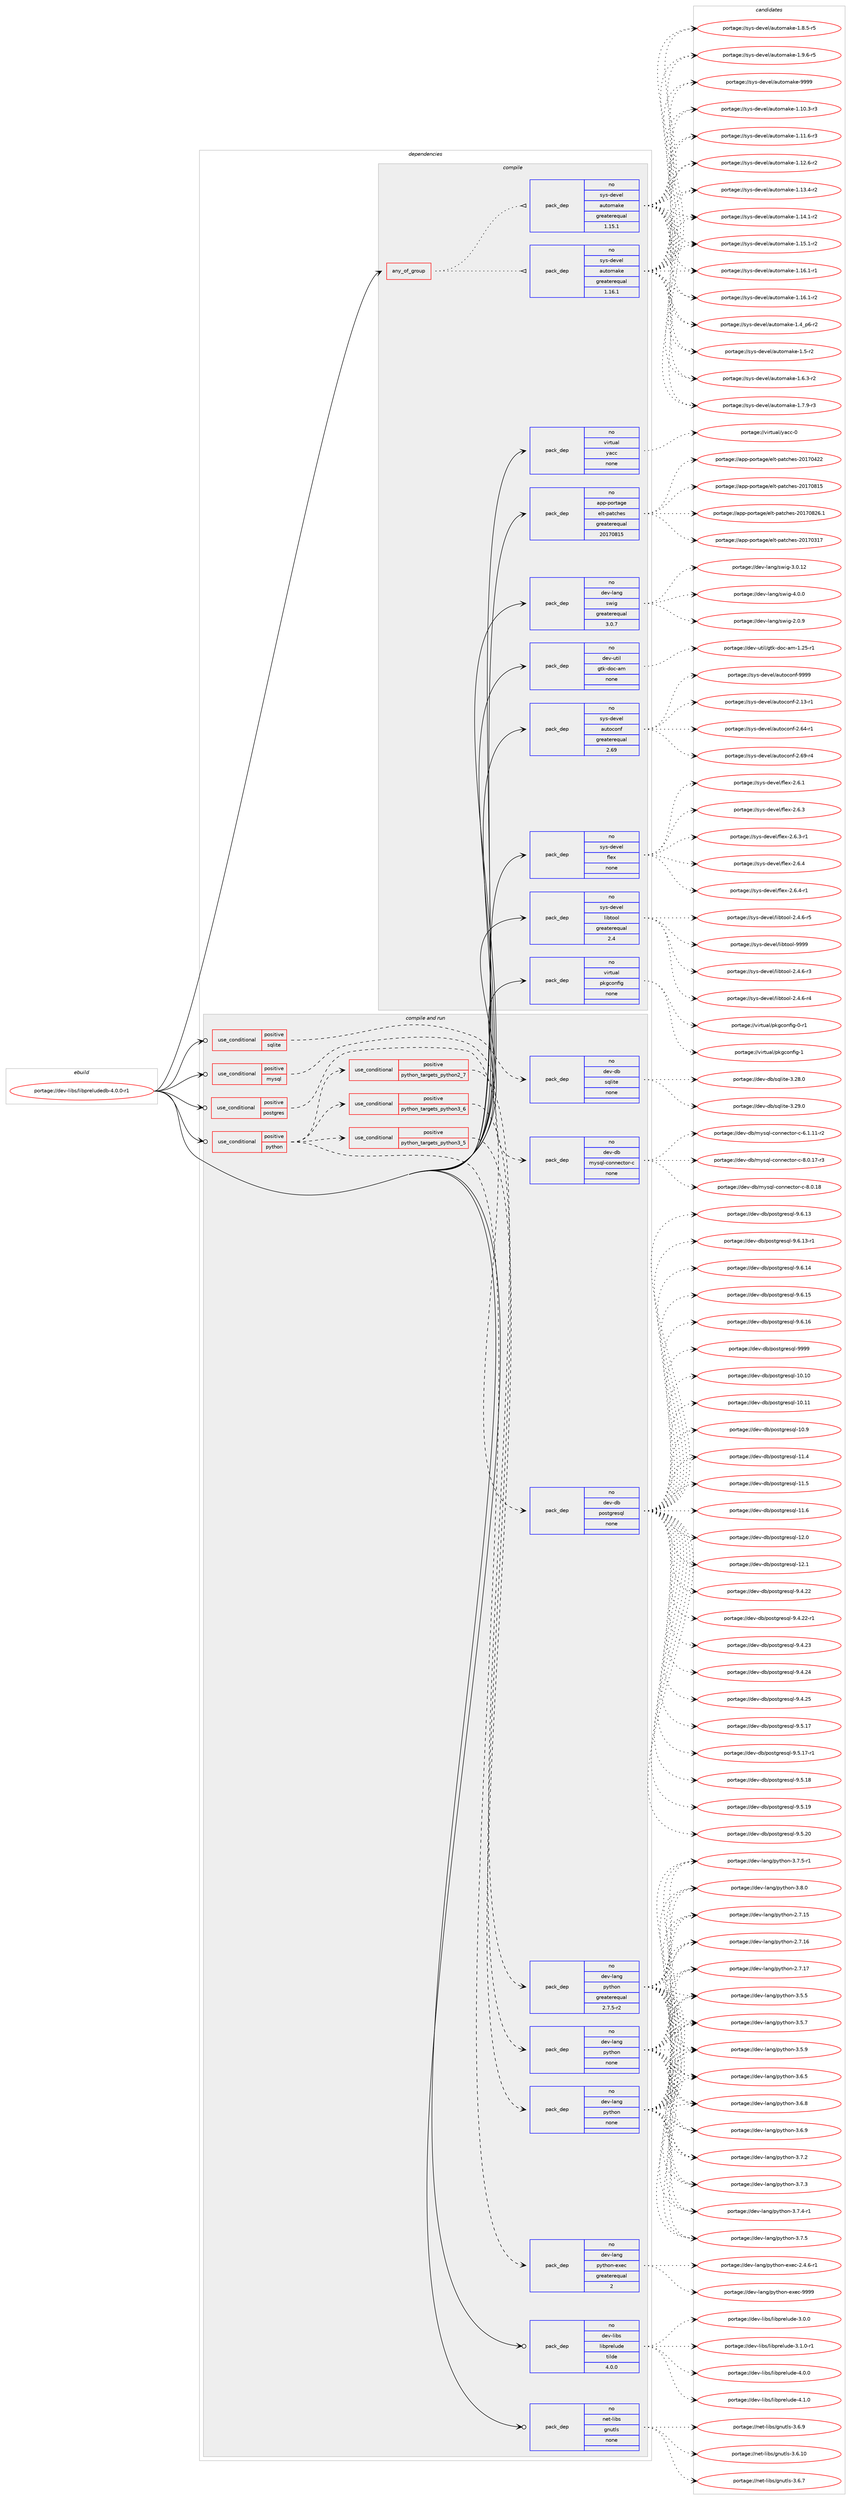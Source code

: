 digraph prolog {

# *************
# Graph options
# *************

newrank=true;
concentrate=true;
compound=true;
graph [rankdir=LR,fontname=Helvetica,fontsize=10,ranksep=1.5];#, ranksep=2.5, nodesep=0.2];
edge  [arrowhead=vee];
node  [fontname=Helvetica,fontsize=10];

# **********
# The ebuild
# **********

subgraph cluster_leftcol {
color=gray;
rank=same;
label=<<i>ebuild</i>>;
id [label="portage://dev-libs/libpreludedb-4.0.0-r1", color=red, width=4, href="../dev-libs/libpreludedb-4.0.0-r1.svg"];
}

# ****************
# The dependencies
# ****************

subgraph cluster_midcol {
color=gray;
label=<<i>dependencies</i>>;
subgraph cluster_compile {
fillcolor="#eeeeee";
style=filled;
label=<<i>compile</i>>;
subgraph any2985 {
dependency101802 [label=<<TABLE BORDER="0" CELLBORDER="1" CELLSPACING="0" CELLPADDING="4"><TR><TD CELLPADDING="10">any_of_group</TD></TR></TABLE>>, shape=none, color=red];subgraph pack77475 {
dependency101803 [label=<<TABLE BORDER="0" CELLBORDER="1" CELLSPACING="0" CELLPADDING="4" WIDTH="220"><TR><TD ROWSPAN="6" CELLPADDING="30">pack_dep</TD></TR><TR><TD WIDTH="110">no</TD></TR><TR><TD>sys-devel</TD></TR><TR><TD>automake</TD></TR><TR><TD>greaterequal</TD></TR><TR><TD>1.16.1</TD></TR></TABLE>>, shape=none, color=blue];
}
dependency101802:e -> dependency101803:w [weight=20,style="dotted",arrowhead="oinv"];
subgraph pack77476 {
dependency101804 [label=<<TABLE BORDER="0" CELLBORDER="1" CELLSPACING="0" CELLPADDING="4" WIDTH="220"><TR><TD ROWSPAN="6" CELLPADDING="30">pack_dep</TD></TR><TR><TD WIDTH="110">no</TD></TR><TR><TD>sys-devel</TD></TR><TR><TD>automake</TD></TR><TR><TD>greaterequal</TD></TR><TR><TD>1.15.1</TD></TR></TABLE>>, shape=none, color=blue];
}
dependency101802:e -> dependency101804:w [weight=20,style="dotted",arrowhead="oinv"];
}
id:e -> dependency101802:w [weight=20,style="solid",arrowhead="vee"];
subgraph pack77477 {
dependency101805 [label=<<TABLE BORDER="0" CELLBORDER="1" CELLSPACING="0" CELLPADDING="4" WIDTH="220"><TR><TD ROWSPAN="6" CELLPADDING="30">pack_dep</TD></TR><TR><TD WIDTH="110">no</TD></TR><TR><TD>app-portage</TD></TR><TR><TD>elt-patches</TD></TR><TR><TD>greaterequal</TD></TR><TR><TD>20170815</TD></TR></TABLE>>, shape=none, color=blue];
}
id:e -> dependency101805:w [weight=20,style="solid",arrowhead="vee"];
subgraph pack77478 {
dependency101806 [label=<<TABLE BORDER="0" CELLBORDER="1" CELLSPACING="0" CELLPADDING="4" WIDTH="220"><TR><TD ROWSPAN="6" CELLPADDING="30">pack_dep</TD></TR><TR><TD WIDTH="110">no</TD></TR><TR><TD>dev-lang</TD></TR><TR><TD>swig</TD></TR><TR><TD>greaterequal</TD></TR><TR><TD>3.0.7</TD></TR></TABLE>>, shape=none, color=blue];
}
id:e -> dependency101806:w [weight=20,style="solid",arrowhead="vee"];
subgraph pack77479 {
dependency101807 [label=<<TABLE BORDER="0" CELLBORDER="1" CELLSPACING="0" CELLPADDING="4" WIDTH="220"><TR><TD ROWSPAN="6" CELLPADDING="30">pack_dep</TD></TR><TR><TD WIDTH="110">no</TD></TR><TR><TD>dev-util</TD></TR><TR><TD>gtk-doc-am</TD></TR><TR><TD>none</TD></TR><TR><TD></TD></TR></TABLE>>, shape=none, color=blue];
}
id:e -> dependency101807:w [weight=20,style="solid",arrowhead="vee"];
subgraph pack77480 {
dependency101808 [label=<<TABLE BORDER="0" CELLBORDER="1" CELLSPACING="0" CELLPADDING="4" WIDTH="220"><TR><TD ROWSPAN="6" CELLPADDING="30">pack_dep</TD></TR><TR><TD WIDTH="110">no</TD></TR><TR><TD>sys-devel</TD></TR><TR><TD>autoconf</TD></TR><TR><TD>greaterequal</TD></TR><TR><TD>2.69</TD></TR></TABLE>>, shape=none, color=blue];
}
id:e -> dependency101808:w [weight=20,style="solid",arrowhead="vee"];
subgraph pack77481 {
dependency101809 [label=<<TABLE BORDER="0" CELLBORDER="1" CELLSPACING="0" CELLPADDING="4" WIDTH="220"><TR><TD ROWSPAN="6" CELLPADDING="30">pack_dep</TD></TR><TR><TD WIDTH="110">no</TD></TR><TR><TD>sys-devel</TD></TR><TR><TD>flex</TD></TR><TR><TD>none</TD></TR><TR><TD></TD></TR></TABLE>>, shape=none, color=blue];
}
id:e -> dependency101809:w [weight=20,style="solid",arrowhead="vee"];
subgraph pack77482 {
dependency101810 [label=<<TABLE BORDER="0" CELLBORDER="1" CELLSPACING="0" CELLPADDING="4" WIDTH="220"><TR><TD ROWSPAN="6" CELLPADDING="30">pack_dep</TD></TR><TR><TD WIDTH="110">no</TD></TR><TR><TD>sys-devel</TD></TR><TR><TD>libtool</TD></TR><TR><TD>greaterequal</TD></TR><TR><TD>2.4</TD></TR></TABLE>>, shape=none, color=blue];
}
id:e -> dependency101810:w [weight=20,style="solid",arrowhead="vee"];
subgraph pack77483 {
dependency101811 [label=<<TABLE BORDER="0" CELLBORDER="1" CELLSPACING="0" CELLPADDING="4" WIDTH="220"><TR><TD ROWSPAN="6" CELLPADDING="30">pack_dep</TD></TR><TR><TD WIDTH="110">no</TD></TR><TR><TD>virtual</TD></TR><TR><TD>pkgconfig</TD></TR><TR><TD>none</TD></TR><TR><TD></TD></TR></TABLE>>, shape=none, color=blue];
}
id:e -> dependency101811:w [weight=20,style="solid",arrowhead="vee"];
subgraph pack77484 {
dependency101812 [label=<<TABLE BORDER="0" CELLBORDER="1" CELLSPACING="0" CELLPADDING="4" WIDTH="220"><TR><TD ROWSPAN="6" CELLPADDING="30">pack_dep</TD></TR><TR><TD WIDTH="110">no</TD></TR><TR><TD>virtual</TD></TR><TR><TD>yacc</TD></TR><TR><TD>none</TD></TR><TR><TD></TD></TR></TABLE>>, shape=none, color=blue];
}
id:e -> dependency101812:w [weight=20,style="solid",arrowhead="vee"];
}
subgraph cluster_compileandrun {
fillcolor="#eeeeee";
style=filled;
label=<<i>compile and run</i>>;
subgraph cond21285 {
dependency101813 [label=<<TABLE BORDER="0" CELLBORDER="1" CELLSPACING="0" CELLPADDING="4"><TR><TD ROWSPAN="3" CELLPADDING="10">use_conditional</TD></TR><TR><TD>positive</TD></TR><TR><TD>mysql</TD></TR></TABLE>>, shape=none, color=red];
subgraph pack77485 {
dependency101814 [label=<<TABLE BORDER="0" CELLBORDER="1" CELLSPACING="0" CELLPADDING="4" WIDTH="220"><TR><TD ROWSPAN="6" CELLPADDING="30">pack_dep</TD></TR><TR><TD WIDTH="110">no</TD></TR><TR><TD>dev-db</TD></TR><TR><TD>mysql-connector-c</TD></TR><TR><TD>none</TD></TR><TR><TD></TD></TR></TABLE>>, shape=none, color=blue];
}
dependency101813:e -> dependency101814:w [weight=20,style="dashed",arrowhead="vee"];
}
id:e -> dependency101813:w [weight=20,style="solid",arrowhead="odotvee"];
subgraph cond21286 {
dependency101815 [label=<<TABLE BORDER="0" CELLBORDER="1" CELLSPACING="0" CELLPADDING="4"><TR><TD ROWSPAN="3" CELLPADDING="10">use_conditional</TD></TR><TR><TD>positive</TD></TR><TR><TD>postgres</TD></TR></TABLE>>, shape=none, color=red];
subgraph pack77486 {
dependency101816 [label=<<TABLE BORDER="0" CELLBORDER="1" CELLSPACING="0" CELLPADDING="4" WIDTH="220"><TR><TD ROWSPAN="6" CELLPADDING="30">pack_dep</TD></TR><TR><TD WIDTH="110">no</TD></TR><TR><TD>dev-db</TD></TR><TR><TD>postgresql</TD></TR><TR><TD>none</TD></TR><TR><TD></TD></TR></TABLE>>, shape=none, color=blue];
}
dependency101815:e -> dependency101816:w [weight=20,style="dashed",arrowhead="vee"];
}
id:e -> dependency101815:w [weight=20,style="solid",arrowhead="odotvee"];
subgraph cond21287 {
dependency101817 [label=<<TABLE BORDER="0" CELLBORDER="1" CELLSPACING="0" CELLPADDING="4"><TR><TD ROWSPAN="3" CELLPADDING="10">use_conditional</TD></TR><TR><TD>positive</TD></TR><TR><TD>python</TD></TR></TABLE>>, shape=none, color=red];
subgraph cond21288 {
dependency101818 [label=<<TABLE BORDER="0" CELLBORDER="1" CELLSPACING="0" CELLPADDING="4"><TR><TD ROWSPAN="3" CELLPADDING="10">use_conditional</TD></TR><TR><TD>positive</TD></TR><TR><TD>python_targets_python2_7</TD></TR></TABLE>>, shape=none, color=red];
subgraph pack77487 {
dependency101819 [label=<<TABLE BORDER="0" CELLBORDER="1" CELLSPACING="0" CELLPADDING="4" WIDTH="220"><TR><TD ROWSPAN="6" CELLPADDING="30">pack_dep</TD></TR><TR><TD WIDTH="110">no</TD></TR><TR><TD>dev-lang</TD></TR><TR><TD>python</TD></TR><TR><TD>greaterequal</TD></TR><TR><TD>2.7.5-r2</TD></TR></TABLE>>, shape=none, color=blue];
}
dependency101818:e -> dependency101819:w [weight=20,style="dashed",arrowhead="vee"];
}
dependency101817:e -> dependency101818:w [weight=20,style="dashed",arrowhead="vee"];
subgraph cond21289 {
dependency101820 [label=<<TABLE BORDER="0" CELLBORDER="1" CELLSPACING="0" CELLPADDING="4"><TR><TD ROWSPAN="3" CELLPADDING="10">use_conditional</TD></TR><TR><TD>positive</TD></TR><TR><TD>python_targets_python3_5</TD></TR></TABLE>>, shape=none, color=red];
subgraph pack77488 {
dependency101821 [label=<<TABLE BORDER="0" CELLBORDER="1" CELLSPACING="0" CELLPADDING="4" WIDTH="220"><TR><TD ROWSPAN="6" CELLPADDING="30">pack_dep</TD></TR><TR><TD WIDTH="110">no</TD></TR><TR><TD>dev-lang</TD></TR><TR><TD>python</TD></TR><TR><TD>none</TD></TR><TR><TD></TD></TR></TABLE>>, shape=none, color=blue];
}
dependency101820:e -> dependency101821:w [weight=20,style="dashed",arrowhead="vee"];
}
dependency101817:e -> dependency101820:w [weight=20,style="dashed",arrowhead="vee"];
subgraph cond21290 {
dependency101822 [label=<<TABLE BORDER="0" CELLBORDER="1" CELLSPACING="0" CELLPADDING="4"><TR><TD ROWSPAN="3" CELLPADDING="10">use_conditional</TD></TR><TR><TD>positive</TD></TR><TR><TD>python_targets_python3_6</TD></TR></TABLE>>, shape=none, color=red];
subgraph pack77489 {
dependency101823 [label=<<TABLE BORDER="0" CELLBORDER="1" CELLSPACING="0" CELLPADDING="4" WIDTH="220"><TR><TD ROWSPAN="6" CELLPADDING="30">pack_dep</TD></TR><TR><TD WIDTH="110">no</TD></TR><TR><TD>dev-lang</TD></TR><TR><TD>python</TD></TR><TR><TD>none</TD></TR><TR><TD></TD></TR></TABLE>>, shape=none, color=blue];
}
dependency101822:e -> dependency101823:w [weight=20,style="dashed",arrowhead="vee"];
}
dependency101817:e -> dependency101822:w [weight=20,style="dashed",arrowhead="vee"];
subgraph pack77490 {
dependency101824 [label=<<TABLE BORDER="0" CELLBORDER="1" CELLSPACING="0" CELLPADDING="4" WIDTH="220"><TR><TD ROWSPAN="6" CELLPADDING="30">pack_dep</TD></TR><TR><TD WIDTH="110">no</TD></TR><TR><TD>dev-lang</TD></TR><TR><TD>python-exec</TD></TR><TR><TD>greaterequal</TD></TR><TR><TD>2</TD></TR></TABLE>>, shape=none, color=blue];
}
dependency101817:e -> dependency101824:w [weight=20,style="dashed",arrowhead="vee"];
}
id:e -> dependency101817:w [weight=20,style="solid",arrowhead="odotvee"];
subgraph cond21291 {
dependency101825 [label=<<TABLE BORDER="0" CELLBORDER="1" CELLSPACING="0" CELLPADDING="4"><TR><TD ROWSPAN="3" CELLPADDING="10">use_conditional</TD></TR><TR><TD>positive</TD></TR><TR><TD>sqlite</TD></TR></TABLE>>, shape=none, color=red];
subgraph pack77491 {
dependency101826 [label=<<TABLE BORDER="0" CELLBORDER="1" CELLSPACING="0" CELLPADDING="4" WIDTH="220"><TR><TD ROWSPAN="6" CELLPADDING="30">pack_dep</TD></TR><TR><TD WIDTH="110">no</TD></TR><TR><TD>dev-db</TD></TR><TR><TD>sqlite</TD></TR><TR><TD>none</TD></TR><TR><TD></TD></TR></TABLE>>, shape=none, color=blue];
}
dependency101825:e -> dependency101826:w [weight=20,style="dashed",arrowhead="vee"];
}
id:e -> dependency101825:w [weight=20,style="solid",arrowhead="odotvee"];
subgraph pack77492 {
dependency101827 [label=<<TABLE BORDER="0" CELLBORDER="1" CELLSPACING="0" CELLPADDING="4" WIDTH="220"><TR><TD ROWSPAN="6" CELLPADDING="30">pack_dep</TD></TR><TR><TD WIDTH="110">no</TD></TR><TR><TD>dev-libs</TD></TR><TR><TD>libprelude</TD></TR><TR><TD>tilde</TD></TR><TR><TD>4.0.0</TD></TR></TABLE>>, shape=none, color=blue];
}
id:e -> dependency101827:w [weight=20,style="solid",arrowhead="odotvee"];
subgraph pack77493 {
dependency101828 [label=<<TABLE BORDER="0" CELLBORDER="1" CELLSPACING="0" CELLPADDING="4" WIDTH="220"><TR><TD ROWSPAN="6" CELLPADDING="30">pack_dep</TD></TR><TR><TD WIDTH="110">no</TD></TR><TR><TD>net-libs</TD></TR><TR><TD>gnutls</TD></TR><TR><TD>none</TD></TR><TR><TD></TD></TR></TABLE>>, shape=none, color=blue];
}
id:e -> dependency101828:w [weight=20,style="solid",arrowhead="odotvee"];
}
subgraph cluster_run {
fillcolor="#eeeeee";
style=filled;
label=<<i>run</i>>;
}
}

# **************
# The candidates
# **************

subgraph cluster_choices {
rank=same;
color=gray;
label=<<i>candidates</i>>;

subgraph choice77475 {
color=black;
nodesep=1;
choiceportage11512111545100101118101108479711711611110997107101454946494846514511451 [label="portage://sys-devel/automake-1.10.3-r3", color=red, width=4,href="../sys-devel/automake-1.10.3-r3.svg"];
choiceportage11512111545100101118101108479711711611110997107101454946494946544511451 [label="portage://sys-devel/automake-1.11.6-r3", color=red, width=4,href="../sys-devel/automake-1.11.6-r3.svg"];
choiceportage11512111545100101118101108479711711611110997107101454946495046544511450 [label="portage://sys-devel/automake-1.12.6-r2", color=red, width=4,href="../sys-devel/automake-1.12.6-r2.svg"];
choiceportage11512111545100101118101108479711711611110997107101454946495146524511450 [label="portage://sys-devel/automake-1.13.4-r2", color=red, width=4,href="../sys-devel/automake-1.13.4-r2.svg"];
choiceportage11512111545100101118101108479711711611110997107101454946495246494511450 [label="portage://sys-devel/automake-1.14.1-r2", color=red, width=4,href="../sys-devel/automake-1.14.1-r2.svg"];
choiceportage11512111545100101118101108479711711611110997107101454946495346494511450 [label="portage://sys-devel/automake-1.15.1-r2", color=red, width=4,href="../sys-devel/automake-1.15.1-r2.svg"];
choiceportage11512111545100101118101108479711711611110997107101454946495446494511449 [label="portage://sys-devel/automake-1.16.1-r1", color=red, width=4,href="../sys-devel/automake-1.16.1-r1.svg"];
choiceportage11512111545100101118101108479711711611110997107101454946495446494511450 [label="portage://sys-devel/automake-1.16.1-r2", color=red, width=4,href="../sys-devel/automake-1.16.1-r2.svg"];
choiceportage115121115451001011181011084797117116111109971071014549465295112544511450 [label="portage://sys-devel/automake-1.4_p6-r2", color=red, width=4,href="../sys-devel/automake-1.4_p6-r2.svg"];
choiceportage11512111545100101118101108479711711611110997107101454946534511450 [label="portage://sys-devel/automake-1.5-r2", color=red, width=4,href="../sys-devel/automake-1.5-r2.svg"];
choiceportage115121115451001011181011084797117116111109971071014549465446514511450 [label="portage://sys-devel/automake-1.6.3-r2", color=red, width=4,href="../sys-devel/automake-1.6.3-r2.svg"];
choiceportage115121115451001011181011084797117116111109971071014549465546574511451 [label="portage://sys-devel/automake-1.7.9-r3", color=red, width=4,href="../sys-devel/automake-1.7.9-r3.svg"];
choiceportage115121115451001011181011084797117116111109971071014549465646534511453 [label="portage://sys-devel/automake-1.8.5-r5", color=red, width=4,href="../sys-devel/automake-1.8.5-r5.svg"];
choiceportage115121115451001011181011084797117116111109971071014549465746544511453 [label="portage://sys-devel/automake-1.9.6-r5", color=red, width=4,href="../sys-devel/automake-1.9.6-r5.svg"];
choiceportage115121115451001011181011084797117116111109971071014557575757 [label="portage://sys-devel/automake-9999", color=red, width=4,href="../sys-devel/automake-9999.svg"];
dependency101803:e -> choiceportage11512111545100101118101108479711711611110997107101454946494846514511451:w [style=dotted,weight="100"];
dependency101803:e -> choiceportage11512111545100101118101108479711711611110997107101454946494946544511451:w [style=dotted,weight="100"];
dependency101803:e -> choiceportage11512111545100101118101108479711711611110997107101454946495046544511450:w [style=dotted,weight="100"];
dependency101803:e -> choiceportage11512111545100101118101108479711711611110997107101454946495146524511450:w [style=dotted,weight="100"];
dependency101803:e -> choiceportage11512111545100101118101108479711711611110997107101454946495246494511450:w [style=dotted,weight="100"];
dependency101803:e -> choiceportage11512111545100101118101108479711711611110997107101454946495346494511450:w [style=dotted,weight="100"];
dependency101803:e -> choiceportage11512111545100101118101108479711711611110997107101454946495446494511449:w [style=dotted,weight="100"];
dependency101803:e -> choiceportage11512111545100101118101108479711711611110997107101454946495446494511450:w [style=dotted,weight="100"];
dependency101803:e -> choiceportage115121115451001011181011084797117116111109971071014549465295112544511450:w [style=dotted,weight="100"];
dependency101803:e -> choiceportage11512111545100101118101108479711711611110997107101454946534511450:w [style=dotted,weight="100"];
dependency101803:e -> choiceportage115121115451001011181011084797117116111109971071014549465446514511450:w [style=dotted,weight="100"];
dependency101803:e -> choiceportage115121115451001011181011084797117116111109971071014549465546574511451:w [style=dotted,weight="100"];
dependency101803:e -> choiceportage115121115451001011181011084797117116111109971071014549465646534511453:w [style=dotted,weight="100"];
dependency101803:e -> choiceportage115121115451001011181011084797117116111109971071014549465746544511453:w [style=dotted,weight="100"];
dependency101803:e -> choiceportage115121115451001011181011084797117116111109971071014557575757:w [style=dotted,weight="100"];
}
subgraph choice77476 {
color=black;
nodesep=1;
choiceportage11512111545100101118101108479711711611110997107101454946494846514511451 [label="portage://sys-devel/automake-1.10.3-r3", color=red, width=4,href="../sys-devel/automake-1.10.3-r3.svg"];
choiceportage11512111545100101118101108479711711611110997107101454946494946544511451 [label="portage://sys-devel/automake-1.11.6-r3", color=red, width=4,href="../sys-devel/automake-1.11.6-r3.svg"];
choiceportage11512111545100101118101108479711711611110997107101454946495046544511450 [label="portage://sys-devel/automake-1.12.6-r2", color=red, width=4,href="../sys-devel/automake-1.12.6-r2.svg"];
choiceportage11512111545100101118101108479711711611110997107101454946495146524511450 [label="portage://sys-devel/automake-1.13.4-r2", color=red, width=4,href="../sys-devel/automake-1.13.4-r2.svg"];
choiceportage11512111545100101118101108479711711611110997107101454946495246494511450 [label="portage://sys-devel/automake-1.14.1-r2", color=red, width=4,href="../sys-devel/automake-1.14.1-r2.svg"];
choiceportage11512111545100101118101108479711711611110997107101454946495346494511450 [label="portage://sys-devel/automake-1.15.1-r2", color=red, width=4,href="../sys-devel/automake-1.15.1-r2.svg"];
choiceportage11512111545100101118101108479711711611110997107101454946495446494511449 [label="portage://sys-devel/automake-1.16.1-r1", color=red, width=4,href="../sys-devel/automake-1.16.1-r1.svg"];
choiceportage11512111545100101118101108479711711611110997107101454946495446494511450 [label="portage://sys-devel/automake-1.16.1-r2", color=red, width=4,href="../sys-devel/automake-1.16.1-r2.svg"];
choiceportage115121115451001011181011084797117116111109971071014549465295112544511450 [label="portage://sys-devel/automake-1.4_p6-r2", color=red, width=4,href="../sys-devel/automake-1.4_p6-r2.svg"];
choiceportage11512111545100101118101108479711711611110997107101454946534511450 [label="portage://sys-devel/automake-1.5-r2", color=red, width=4,href="../sys-devel/automake-1.5-r2.svg"];
choiceportage115121115451001011181011084797117116111109971071014549465446514511450 [label="portage://sys-devel/automake-1.6.3-r2", color=red, width=4,href="../sys-devel/automake-1.6.3-r2.svg"];
choiceportage115121115451001011181011084797117116111109971071014549465546574511451 [label="portage://sys-devel/automake-1.7.9-r3", color=red, width=4,href="../sys-devel/automake-1.7.9-r3.svg"];
choiceportage115121115451001011181011084797117116111109971071014549465646534511453 [label="portage://sys-devel/automake-1.8.5-r5", color=red, width=4,href="../sys-devel/automake-1.8.5-r5.svg"];
choiceportage115121115451001011181011084797117116111109971071014549465746544511453 [label="portage://sys-devel/automake-1.9.6-r5", color=red, width=4,href="../sys-devel/automake-1.9.6-r5.svg"];
choiceportage115121115451001011181011084797117116111109971071014557575757 [label="portage://sys-devel/automake-9999", color=red, width=4,href="../sys-devel/automake-9999.svg"];
dependency101804:e -> choiceportage11512111545100101118101108479711711611110997107101454946494846514511451:w [style=dotted,weight="100"];
dependency101804:e -> choiceportage11512111545100101118101108479711711611110997107101454946494946544511451:w [style=dotted,weight="100"];
dependency101804:e -> choiceportage11512111545100101118101108479711711611110997107101454946495046544511450:w [style=dotted,weight="100"];
dependency101804:e -> choiceportage11512111545100101118101108479711711611110997107101454946495146524511450:w [style=dotted,weight="100"];
dependency101804:e -> choiceportage11512111545100101118101108479711711611110997107101454946495246494511450:w [style=dotted,weight="100"];
dependency101804:e -> choiceportage11512111545100101118101108479711711611110997107101454946495346494511450:w [style=dotted,weight="100"];
dependency101804:e -> choiceportage11512111545100101118101108479711711611110997107101454946495446494511449:w [style=dotted,weight="100"];
dependency101804:e -> choiceportage11512111545100101118101108479711711611110997107101454946495446494511450:w [style=dotted,weight="100"];
dependency101804:e -> choiceportage115121115451001011181011084797117116111109971071014549465295112544511450:w [style=dotted,weight="100"];
dependency101804:e -> choiceportage11512111545100101118101108479711711611110997107101454946534511450:w [style=dotted,weight="100"];
dependency101804:e -> choiceportage115121115451001011181011084797117116111109971071014549465446514511450:w [style=dotted,weight="100"];
dependency101804:e -> choiceportage115121115451001011181011084797117116111109971071014549465546574511451:w [style=dotted,weight="100"];
dependency101804:e -> choiceportage115121115451001011181011084797117116111109971071014549465646534511453:w [style=dotted,weight="100"];
dependency101804:e -> choiceportage115121115451001011181011084797117116111109971071014549465746544511453:w [style=dotted,weight="100"];
dependency101804:e -> choiceportage115121115451001011181011084797117116111109971071014557575757:w [style=dotted,weight="100"];
}
subgraph choice77477 {
color=black;
nodesep=1;
choiceportage97112112451121111141169710310147101108116451129711699104101115455048495548514955 [label="portage://app-portage/elt-patches-20170317", color=red, width=4,href="../app-portage/elt-patches-20170317.svg"];
choiceportage97112112451121111141169710310147101108116451129711699104101115455048495548525050 [label="portage://app-portage/elt-patches-20170422", color=red, width=4,href="../app-portage/elt-patches-20170422.svg"];
choiceportage97112112451121111141169710310147101108116451129711699104101115455048495548564953 [label="portage://app-portage/elt-patches-20170815", color=red, width=4,href="../app-portage/elt-patches-20170815.svg"];
choiceportage971121124511211111411697103101471011081164511297116991041011154550484955485650544649 [label="portage://app-portage/elt-patches-20170826.1", color=red, width=4,href="../app-portage/elt-patches-20170826.1.svg"];
dependency101805:e -> choiceportage97112112451121111141169710310147101108116451129711699104101115455048495548514955:w [style=dotted,weight="100"];
dependency101805:e -> choiceportage97112112451121111141169710310147101108116451129711699104101115455048495548525050:w [style=dotted,weight="100"];
dependency101805:e -> choiceportage97112112451121111141169710310147101108116451129711699104101115455048495548564953:w [style=dotted,weight="100"];
dependency101805:e -> choiceportage971121124511211111411697103101471011081164511297116991041011154550484955485650544649:w [style=dotted,weight="100"];
}
subgraph choice77478 {
color=black;
nodesep=1;
choiceportage100101118451089711010347115119105103455046484657 [label="portage://dev-lang/swig-2.0.9", color=red, width=4,href="../dev-lang/swig-2.0.9.svg"];
choiceportage10010111845108971101034711511910510345514648464950 [label="portage://dev-lang/swig-3.0.12", color=red, width=4,href="../dev-lang/swig-3.0.12.svg"];
choiceportage100101118451089711010347115119105103455246484648 [label="portage://dev-lang/swig-4.0.0", color=red, width=4,href="../dev-lang/swig-4.0.0.svg"];
dependency101806:e -> choiceportage100101118451089711010347115119105103455046484657:w [style=dotted,weight="100"];
dependency101806:e -> choiceportage10010111845108971101034711511910510345514648464950:w [style=dotted,weight="100"];
dependency101806:e -> choiceportage100101118451089711010347115119105103455246484648:w [style=dotted,weight="100"];
}
subgraph choice77479 {
color=black;
nodesep=1;
choiceportage10010111845117116105108471031161074510011199459710945494650534511449 [label="portage://dev-util/gtk-doc-am-1.25-r1", color=red, width=4,href="../dev-util/gtk-doc-am-1.25-r1.svg"];
dependency101807:e -> choiceportage10010111845117116105108471031161074510011199459710945494650534511449:w [style=dotted,weight="100"];
}
subgraph choice77480 {
color=black;
nodesep=1;
choiceportage1151211154510010111810110847971171161119911111010245504649514511449 [label="portage://sys-devel/autoconf-2.13-r1", color=red, width=4,href="../sys-devel/autoconf-2.13-r1.svg"];
choiceportage1151211154510010111810110847971171161119911111010245504654524511449 [label="portage://sys-devel/autoconf-2.64-r1", color=red, width=4,href="../sys-devel/autoconf-2.64-r1.svg"];
choiceportage1151211154510010111810110847971171161119911111010245504654574511452 [label="portage://sys-devel/autoconf-2.69-r4", color=red, width=4,href="../sys-devel/autoconf-2.69-r4.svg"];
choiceportage115121115451001011181011084797117116111991111101024557575757 [label="portage://sys-devel/autoconf-9999", color=red, width=4,href="../sys-devel/autoconf-9999.svg"];
dependency101808:e -> choiceportage1151211154510010111810110847971171161119911111010245504649514511449:w [style=dotted,weight="100"];
dependency101808:e -> choiceportage1151211154510010111810110847971171161119911111010245504654524511449:w [style=dotted,weight="100"];
dependency101808:e -> choiceportage1151211154510010111810110847971171161119911111010245504654574511452:w [style=dotted,weight="100"];
dependency101808:e -> choiceportage115121115451001011181011084797117116111991111101024557575757:w [style=dotted,weight="100"];
}
subgraph choice77481 {
color=black;
nodesep=1;
choiceportage1151211154510010111810110847102108101120455046544649 [label="portage://sys-devel/flex-2.6.1", color=red, width=4,href="../sys-devel/flex-2.6.1.svg"];
choiceportage1151211154510010111810110847102108101120455046544651 [label="portage://sys-devel/flex-2.6.3", color=red, width=4,href="../sys-devel/flex-2.6.3.svg"];
choiceportage11512111545100101118101108471021081011204550465446514511449 [label="portage://sys-devel/flex-2.6.3-r1", color=red, width=4,href="../sys-devel/flex-2.6.3-r1.svg"];
choiceportage1151211154510010111810110847102108101120455046544652 [label="portage://sys-devel/flex-2.6.4", color=red, width=4,href="../sys-devel/flex-2.6.4.svg"];
choiceportage11512111545100101118101108471021081011204550465446524511449 [label="portage://sys-devel/flex-2.6.4-r1", color=red, width=4,href="../sys-devel/flex-2.6.4-r1.svg"];
dependency101809:e -> choiceportage1151211154510010111810110847102108101120455046544649:w [style=dotted,weight="100"];
dependency101809:e -> choiceportage1151211154510010111810110847102108101120455046544651:w [style=dotted,weight="100"];
dependency101809:e -> choiceportage11512111545100101118101108471021081011204550465446514511449:w [style=dotted,weight="100"];
dependency101809:e -> choiceportage1151211154510010111810110847102108101120455046544652:w [style=dotted,weight="100"];
dependency101809:e -> choiceportage11512111545100101118101108471021081011204550465446524511449:w [style=dotted,weight="100"];
}
subgraph choice77482 {
color=black;
nodesep=1;
choiceportage1151211154510010111810110847108105981161111111084550465246544511451 [label="portage://sys-devel/libtool-2.4.6-r3", color=red, width=4,href="../sys-devel/libtool-2.4.6-r3.svg"];
choiceportage1151211154510010111810110847108105981161111111084550465246544511452 [label="portage://sys-devel/libtool-2.4.6-r4", color=red, width=4,href="../sys-devel/libtool-2.4.6-r4.svg"];
choiceportage1151211154510010111810110847108105981161111111084550465246544511453 [label="portage://sys-devel/libtool-2.4.6-r5", color=red, width=4,href="../sys-devel/libtool-2.4.6-r5.svg"];
choiceportage1151211154510010111810110847108105981161111111084557575757 [label="portage://sys-devel/libtool-9999", color=red, width=4,href="../sys-devel/libtool-9999.svg"];
dependency101810:e -> choiceportage1151211154510010111810110847108105981161111111084550465246544511451:w [style=dotted,weight="100"];
dependency101810:e -> choiceportage1151211154510010111810110847108105981161111111084550465246544511452:w [style=dotted,weight="100"];
dependency101810:e -> choiceportage1151211154510010111810110847108105981161111111084550465246544511453:w [style=dotted,weight="100"];
dependency101810:e -> choiceportage1151211154510010111810110847108105981161111111084557575757:w [style=dotted,weight="100"];
}
subgraph choice77483 {
color=black;
nodesep=1;
choiceportage11810511411611797108471121071039911111010210510345484511449 [label="portage://virtual/pkgconfig-0-r1", color=red, width=4,href="../virtual/pkgconfig-0-r1.svg"];
choiceportage1181051141161179710847112107103991111101021051034549 [label="portage://virtual/pkgconfig-1", color=red, width=4,href="../virtual/pkgconfig-1.svg"];
dependency101811:e -> choiceportage11810511411611797108471121071039911111010210510345484511449:w [style=dotted,weight="100"];
dependency101811:e -> choiceportage1181051141161179710847112107103991111101021051034549:w [style=dotted,weight="100"];
}
subgraph choice77484 {
color=black;
nodesep=1;
choiceportage11810511411611797108471219799994548 [label="portage://virtual/yacc-0", color=red, width=4,href="../virtual/yacc-0.svg"];
dependency101812:e -> choiceportage11810511411611797108471219799994548:w [style=dotted,weight="100"];
}
subgraph choice77485 {
color=black;
nodesep=1;
choiceportage1001011184510098471091211151131084599111110110101991161111144599455446494649494511450 [label="portage://dev-db/mysql-connector-c-6.1.11-r2", color=red, width=4,href="../dev-db/mysql-connector-c-6.1.11-r2.svg"];
choiceportage1001011184510098471091211151131084599111110110101991161111144599455646484649554511451 [label="portage://dev-db/mysql-connector-c-8.0.17-r3", color=red, width=4,href="../dev-db/mysql-connector-c-8.0.17-r3.svg"];
choiceportage100101118451009847109121115113108459911111011010199116111114459945564648464956 [label="portage://dev-db/mysql-connector-c-8.0.18", color=red, width=4,href="../dev-db/mysql-connector-c-8.0.18.svg"];
dependency101814:e -> choiceportage1001011184510098471091211151131084599111110110101991161111144599455446494649494511450:w [style=dotted,weight="100"];
dependency101814:e -> choiceportage1001011184510098471091211151131084599111110110101991161111144599455646484649554511451:w [style=dotted,weight="100"];
dependency101814:e -> choiceportage100101118451009847109121115113108459911111011010199116111114459945564648464956:w [style=dotted,weight="100"];
}
subgraph choice77486 {
color=black;
nodesep=1;
choiceportage100101118451009847112111115116103114101115113108454948464948 [label="portage://dev-db/postgresql-10.10", color=red, width=4,href="../dev-db/postgresql-10.10.svg"];
choiceportage100101118451009847112111115116103114101115113108454948464949 [label="portage://dev-db/postgresql-10.11", color=red, width=4,href="../dev-db/postgresql-10.11.svg"];
choiceportage1001011184510098471121111151161031141011151131084549484657 [label="portage://dev-db/postgresql-10.9", color=red, width=4,href="../dev-db/postgresql-10.9.svg"];
choiceportage1001011184510098471121111151161031141011151131084549494652 [label="portage://dev-db/postgresql-11.4", color=red, width=4,href="../dev-db/postgresql-11.4.svg"];
choiceportage1001011184510098471121111151161031141011151131084549494653 [label="portage://dev-db/postgresql-11.5", color=red, width=4,href="../dev-db/postgresql-11.5.svg"];
choiceportage1001011184510098471121111151161031141011151131084549494654 [label="portage://dev-db/postgresql-11.6", color=red, width=4,href="../dev-db/postgresql-11.6.svg"];
choiceportage1001011184510098471121111151161031141011151131084549504648 [label="portage://dev-db/postgresql-12.0", color=red, width=4,href="../dev-db/postgresql-12.0.svg"];
choiceportage1001011184510098471121111151161031141011151131084549504649 [label="portage://dev-db/postgresql-12.1", color=red, width=4,href="../dev-db/postgresql-12.1.svg"];
choiceportage10010111845100984711211111511610311410111511310845574652465050 [label="portage://dev-db/postgresql-9.4.22", color=red, width=4,href="../dev-db/postgresql-9.4.22.svg"];
choiceportage100101118451009847112111115116103114101115113108455746524650504511449 [label="portage://dev-db/postgresql-9.4.22-r1", color=red, width=4,href="../dev-db/postgresql-9.4.22-r1.svg"];
choiceportage10010111845100984711211111511610311410111511310845574652465051 [label="portage://dev-db/postgresql-9.4.23", color=red, width=4,href="../dev-db/postgresql-9.4.23.svg"];
choiceportage10010111845100984711211111511610311410111511310845574652465052 [label="portage://dev-db/postgresql-9.4.24", color=red, width=4,href="../dev-db/postgresql-9.4.24.svg"];
choiceportage10010111845100984711211111511610311410111511310845574652465053 [label="portage://dev-db/postgresql-9.4.25", color=red, width=4,href="../dev-db/postgresql-9.4.25.svg"];
choiceportage10010111845100984711211111511610311410111511310845574653464955 [label="portage://dev-db/postgresql-9.5.17", color=red, width=4,href="../dev-db/postgresql-9.5.17.svg"];
choiceportage100101118451009847112111115116103114101115113108455746534649554511449 [label="portage://dev-db/postgresql-9.5.17-r1", color=red, width=4,href="../dev-db/postgresql-9.5.17-r1.svg"];
choiceportage10010111845100984711211111511610311410111511310845574653464956 [label="portage://dev-db/postgresql-9.5.18", color=red, width=4,href="../dev-db/postgresql-9.5.18.svg"];
choiceportage10010111845100984711211111511610311410111511310845574653464957 [label="portage://dev-db/postgresql-9.5.19", color=red, width=4,href="../dev-db/postgresql-9.5.19.svg"];
choiceportage10010111845100984711211111511610311410111511310845574653465048 [label="portage://dev-db/postgresql-9.5.20", color=red, width=4,href="../dev-db/postgresql-9.5.20.svg"];
choiceportage10010111845100984711211111511610311410111511310845574654464951 [label="portage://dev-db/postgresql-9.6.13", color=red, width=4,href="../dev-db/postgresql-9.6.13.svg"];
choiceportage100101118451009847112111115116103114101115113108455746544649514511449 [label="portage://dev-db/postgresql-9.6.13-r1", color=red, width=4,href="../dev-db/postgresql-9.6.13-r1.svg"];
choiceportage10010111845100984711211111511610311410111511310845574654464952 [label="portage://dev-db/postgresql-9.6.14", color=red, width=4,href="../dev-db/postgresql-9.6.14.svg"];
choiceportage10010111845100984711211111511610311410111511310845574654464953 [label="portage://dev-db/postgresql-9.6.15", color=red, width=4,href="../dev-db/postgresql-9.6.15.svg"];
choiceportage10010111845100984711211111511610311410111511310845574654464954 [label="portage://dev-db/postgresql-9.6.16", color=red, width=4,href="../dev-db/postgresql-9.6.16.svg"];
choiceportage1001011184510098471121111151161031141011151131084557575757 [label="portage://dev-db/postgresql-9999", color=red, width=4,href="../dev-db/postgresql-9999.svg"];
dependency101816:e -> choiceportage100101118451009847112111115116103114101115113108454948464948:w [style=dotted,weight="100"];
dependency101816:e -> choiceportage100101118451009847112111115116103114101115113108454948464949:w [style=dotted,weight="100"];
dependency101816:e -> choiceportage1001011184510098471121111151161031141011151131084549484657:w [style=dotted,weight="100"];
dependency101816:e -> choiceportage1001011184510098471121111151161031141011151131084549494652:w [style=dotted,weight="100"];
dependency101816:e -> choiceportage1001011184510098471121111151161031141011151131084549494653:w [style=dotted,weight="100"];
dependency101816:e -> choiceportage1001011184510098471121111151161031141011151131084549494654:w [style=dotted,weight="100"];
dependency101816:e -> choiceportage1001011184510098471121111151161031141011151131084549504648:w [style=dotted,weight="100"];
dependency101816:e -> choiceportage1001011184510098471121111151161031141011151131084549504649:w [style=dotted,weight="100"];
dependency101816:e -> choiceportage10010111845100984711211111511610311410111511310845574652465050:w [style=dotted,weight="100"];
dependency101816:e -> choiceportage100101118451009847112111115116103114101115113108455746524650504511449:w [style=dotted,weight="100"];
dependency101816:e -> choiceportage10010111845100984711211111511610311410111511310845574652465051:w [style=dotted,weight="100"];
dependency101816:e -> choiceportage10010111845100984711211111511610311410111511310845574652465052:w [style=dotted,weight="100"];
dependency101816:e -> choiceportage10010111845100984711211111511610311410111511310845574652465053:w [style=dotted,weight="100"];
dependency101816:e -> choiceportage10010111845100984711211111511610311410111511310845574653464955:w [style=dotted,weight="100"];
dependency101816:e -> choiceportage100101118451009847112111115116103114101115113108455746534649554511449:w [style=dotted,weight="100"];
dependency101816:e -> choiceportage10010111845100984711211111511610311410111511310845574653464956:w [style=dotted,weight="100"];
dependency101816:e -> choiceportage10010111845100984711211111511610311410111511310845574653464957:w [style=dotted,weight="100"];
dependency101816:e -> choiceportage10010111845100984711211111511610311410111511310845574653465048:w [style=dotted,weight="100"];
dependency101816:e -> choiceportage10010111845100984711211111511610311410111511310845574654464951:w [style=dotted,weight="100"];
dependency101816:e -> choiceportage100101118451009847112111115116103114101115113108455746544649514511449:w [style=dotted,weight="100"];
dependency101816:e -> choiceportage10010111845100984711211111511610311410111511310845574654464952:w [style=dotted,weight="100"];
dependency101816:e -> choiceportage10010111845100984711211111511610311410111511310845574654464953:w [style=dotted,weight="100"];
dependency101816:e -> choiceportage10010111845100984711211111511610311410111511310845574654464954:w [style=dotted,weight="100"];
dependency101816:e -> choiceportage1001011184510098471121111151161031141011151131084557575757:w [style=dotted,weight="100"];
}
subgraph choice77487 {
color=black;
nodesep=1;
choiceportage10010111845108971101034711212111610411111045504655464953 [label="portage://dev-lang/python-2.7.15", color=red, width=4,href="../dev-lang/python-2.7.15.svg"];
choiceportage10010111845108971101034711212111610411111045504655464954 [label="portage://dev-lang/python-2.7.16", color=red, width=4,href="../dev-lang/python-2.7.16.svg"];
choiceportage10010111845108971101034711212111610411111045504655464955 [label="portage://dev-lang/python-2.7.17", color=red, width=4,href="../dev-lang/python-2.7.17.svg"];
choiceportage100101118451089711010347112121116104111110455146534653 [label="portage://dev-lang/python-3.5.5", color=red, width=4,href="../dev-lang/python-3.5.5.svg"];
choiceportage100101118451089711010347112121116104111110455146534655 [label="portage://dev-lang/python-3.5.7", color=red, width=4,href="../dev-lang/python-3.5.7.svg"];
choiceportage100101118451089711010347112121116104111110455146534657 [label="portage://dev-lang/python-3.5.9", color=red, width=4,href="../dev-lang/python-3.5.9.svg"];
choiceportage100101118451089711010347112121116104111110455146544653 [label="portage://dev-lang/python-3.6.5", color=red, width=4,href="../dev-lang/python-3.6.5.svg"];
choiceportage100101118451089711010347112121116104111110455146544656 [label="portage://dev-lang/python-3.6.8", color=red, width=4,href="../dev-lang/python-3.6.8.svg"];
choiceportage100101118451089711010347112121116104111110455146544657 [label="portage://dev-lang/python-3.6.9", color=red, width=4,href="../dev-lang/python-3.6.9.svg"];
choiceportage100101118451089711010347112121116104111110455146554650 [label="portage://dev-lang/python-3.7.2", color=red, width=4,href="../dev-lang/python-3.7.2.svg"];
choiceportage100101118451089711010347112121116104111110455146554651 [label="portage://dev-lang/python-3.7.3", color=red, width=4,href="../dev-lang/python-3.7.3.svg"];
choiceportage1001011184510897110103471121211161041111104551465546524511449 [label="portage://dev-lang/python-3.7.4-r1", color=red, width=4,href="../dev-lang/python-3.7.4-r1.svg"];
choiceportage100101118451089711010347112121116104111110455146554653 [label="portage://dev-lang/python-3.7.5", color=red, width=4,href="../dev-lang/python-3.7.5.svg"];
choiceportage1001011184510897110103471121211161041111104551465546534511449 [label="portage://dev-lang/python-3.7.5-r1", color=red, width=4,href="../dev-lang/python-3.7.5-r1.svg"];
choiceportage100101118451089711010347112121116104111110455146564648 [label="portage://dev-lang/python-3.8.0", color=red, width=4,href="../dev-lang/python-3.8.0.svg"];
dependency101819:e -> choiceportage10010111845108971101034711212111610411111045504655464953:w [style=dotted,weight="100"];
dependency101819:e -> choiceportage10010111845108971101034711212111610411111045504655464954:w [style=dotted,weight="100"];
dependency101819:e -> choiceportage10010111845108971101034711212111610411111045504655464955:w [style=dotted,weight="100"];
dependency101819:e -> choiceportage100101118451089711010347112121116104111110455146534653:w [style=dotted,weight="100"];
dependency101819:e -> choiceportage100101118451089711010347112121116104111110455146534655:w [style=dotted,weight="100"];
dependency101819:e -> choiceportage100101118451089711010347112121116104111110455146534657:w [style=dotted,weight="100"];
dependency101819:e -> choiceportage100101118451089711010347112121116104111110455146544653:w [style=dotted,weight="100"];
dependency101819:e -> choiceportage100101118451089711010347112121116104111110455146544656:w [style=dotted,weight="100"];
dependency101819:e -> choiceportage100101118451089711010347112121116104111110455146544657:w [style=dotted,weight="100"];
dependency101819:e -> choiceportage100101118451089711010347112121116104111110455146554650:w [style=dotted,weight="100"];
dependency101819:e -> choiceportage100101118451089711010347112121116104111110455146554651:w [style=dotted,weight="100"];
dependency101819:e -> choiceportage1001011184510897110103471121211161041111104551465546524511449:w [style=dotted,weight="100"];
dependency101819:e -> choiceportage100101118451089711010347112121116104111110455146554653:w [style=dotted,weight="100"];
dependency101819:e -> choiceportage1001011184510897110103471121211161041111104551465546534511449:w [style=dotted,weight="100"];
dependency101819:e -> choiceportage100101118451089711010347112121116104111110455146564648:w [style=dotted,weight="100"];
}
subgraph choice77488 {
color=black;
nodesep=1;
choiceportage10010111845108971101034711212111610411111045504655464953 [label="portage://dev-lang/python-2.7.15", color=red, width=4,href="../dev-lang/python-2.7.15.svg"];
choiceportage10010111845108971101034711212111610411111045504655464954 [label="portage://dev-lang/python-2.7.16", color=red, width=4,href="../dev-lang/python-2.7.16.svg"];
choiceportage10010111845108971101034711212111610411111045504655464955 [label="portage://dev-lang/python-2.7.17", color=red, width=4,href="../dev-lang/python-2.7.17.svg"];
choiceportage100101118451089711010347112121116104111110455146534653 [label="portage://dev-lang/python-3.5.5", color=red, width=4,href="../dev-lang/python-3.5.5.svg"];
choiceportage100101118451089711010347112121116104111110455146534655 [label="portage://dev-lang/python-3.5.7", color=red, width=4,href="../dev-lang/python-3.5.7.svg"];
choiceportage100101118451089711010347112121116104111110455146534657 [label="portage://dev-lang/python-3.5.9", color=red, width=4,href="../dev-lang/python-3.5.9.svg"];
choiceportage100101118451089711010347112121116104111110455146544653 [label="portage://dev-lang/python-3.6.5", color=red, width=4,href="../dev-lang/python-3.6.5.svg"];
choiceportage100101118451089711010347112121116104111110455146544656 [label="portage://dev-lang/python-3.6.8", color=red, width=4,href="../dev-lang/python-3.6.8.svg"];
choiceportage100101118451089711010347112121116104111110455146544657 [label="portage://dev-lang/python-3.6.9", color=red, width=4,href="../dev-lang/python-3.6.9.svg"];
choiceportage100101118451089711010347112121116104111110455146554650 [label="portage://dev-lang/python-3.7.2", color=red, width=4,href="../dev-lang/python-3.7.2.svg"];
choiceportage100101118451089711010347112121116104111110455146554651 [label="portage://dev-lang/python-3.7.3", color=red, width=4,href="../dev-lang/python-3.7.3.svg"];
choiceportage1001011184510897110103471121211161041111104551465546524511449 [label="portage://dev-lang/python-3.7.4-r1", color=red, width=4,href="../dev-lang/python-3.7.4-r1.svg"];
choiceportage100101118451089711010347112121116104111110455146554653 [label="portage://dev-lang/python-3.7.5", color=red, width=4,href="../dev-lang/python-3.7.5.svg"];
choiceportage1001011184510897110103471121211161041111104551465546534511449 [label="portage://dev-lang/python-3.7.5-r1", color=red, width=4,href="../dev-lang/python-3.7.5-r1.svg"];
choiceportage100101118451089711010347112121116104111110455146564648 [label="portage://dev-lang/python-3.8.0", color=red, width=4,href="../dev-lang/python-3.8.0.svg"];
dependency101821:e -> choiceportage10010111845108971101034711212111610411111045504655464953:w [style=dotted,weight="100"];
dependency101821:e -> choiceportage10010111845108971101034711212111610411111045504655464954:w [style=dotted,weight="100"];
dependency101821:e -> choiceportage10010111845108971101034711212111610411111045504655464955:w [style=dotted,weight="100"];
dependency101821:e -> choiceportage100101118451089711010347112121116104111110455146534653:w [style=dotted,weight="100"];
dependency101821:e -> choiceportage100101118451089711010347112121116104111110455146534655:w [style=dotted,weight="100"];
dependency101821:e -> choiceportage100101118451089711010347112121116104111110455146534657:w [style=dotted,weight="100"];
dependency101821:e -> choiceportage100101118451089711010347112121116104111110455146544653:w [style=dotted,weight="100"];
dependency101821:e -> choiceportage100101118451089711010347112121116104111110455146544656:w [style=dotted,weight="100"];
dependency101821:e -> choiceportage100101118451089711010347112121116104111110455146544657:w [style=dotted,weight="100"];
dependency101821:e -> choiceportage100101118451089711010347112121116104111110455146554650:w [style=dotted,weight="100"];
dependency101821:e -> choiceportage100101118451089711010347112121116104111110455146554651:w [style=dotted,weight="100"];
dependency101821:e -> choiceportage1001011184510897110103471121211161041111104551465546524511449:w [style=dotted,weight="100"];
dependency101821:e -> choiceportage100101118451089711010347112121116104111110455146554653:w [style=dotted,weight="100"];
dependency101821:e -> choiceportage1001011184510897110103471121211161041111104551465546534511449:w [style=dotted,weight="100"];
dependency101821:e -> choiceportage100101118451089711010347112121116104111110455146564648:w [style=dotted,weight="100"];
}
subgraph choice77489 {
color=black;
nodesep=1;
choiceportage10010111845108971101034711212111610411111045504655464953 [label="portage://dev-lang/python-2.7.15", color=red, width=4,href="../dev-lang/python-2.7.15.svg"];
choiceportage10010111845108971101034711212111610411111045504655464954 [label="portage://dev-lang/python-2.7.16", color=red, width=4,href="../dev-lang/python-2.7.16.svg"];
choiceportage10010111845108971101034711212111610411111045504655464955 [label="portage://dev-lang/python-2.7.17", color=red, width=4,href="../dev-lang/python-2.7.17.svg"];
choiceportage100101118451089711010347112121116104111110455146534653 [label="portage://dev-lang/python-3.5.5", color=red, width=4,href="../dev-lang/python-3.5.5.svg"];
choiceportage100101118451089711010347112121116104111110455146534655 [label="portage://dev-lang/python-3.5.7", color=red, width=4,href="../dev-lang/python-3.5.7.svg"];
choiceportage100101118451089711010347112121116104111110455146534657 [label="portage://dev-lang/python-3.5.9", color=red, width=4,href="../dev-lang/python-3.5.9.svg"];
choiceportage100101118451089711010347112121116104111110455146544653 [label="portage://dev-lang/python-3.6.5", color=red, width=4,href="../dev-lang/python-3.6.5.svg"];
choiceportage100101118451089711010347112121116104111110455146544656 [label="portage://dev-lang/python-3.6.8", color=red, width=4,href="../dev-lang/python-3.6.8.svg"];
choiceportage100101118451089711010347112121116104111110455146544657 [label="portage://dev-lang/python-3.6.9", color=red, width=4,href="../dev-lang/python-3.6.9.svg"];
choiceportage100101118451089711010347112121116104111110455146554650 [label="portage://dev-lang/python-3.7.2", color=red, width=4,href="../dev-lang/python-3.7.2.svg"];
choiceportage100101118451089711010347112121116104111110455146554651 [label="portage://dev-lang/python-3.7.3", color=red, width=4,href="../dev-lang/python-3.7.3.svg"];
choiceportage1001011184510897110103471121211161041111104551465546524511449 [label="portage://dev-lang/python-3.7.4-r1", color=red, width=4,href="../dev-lang/python-3.7.4-r1.svg"];
choiceportage100101118451089711010347112121116104111110455146554653 [label="portage://dev-lang/python-3.7.5", color=red, width=4,href="../dev-lang/python-3.7.5.svg"];
choiceportage1001011184510897110103471121211161041111104551465546534511449 [label="portage://dev-lang/python-3.7.5-r1", color=red, width=4,href="../dev-lang/python-3.7.5-r1.svg"];
choiceportage100101118451089711010347112121116104111110455146564648 [label="portage://dev-lang/python-3.8.0", color=red, width=4,href="../dev-lang/python-3.8.0.svg"];
dependency101823:e -> choiceportage10010111845108971101034711212111610411111045504655464953:w [style=dotted,weight="100"];
dependency101823:e -> choiceportage10010111845108971101034711212111610411111045504655464954:w [style=dotted,weight="100"];
dependency101823:e -> choiceportage10010111845108971101034711212111610411111045504655464955:w [style=dotted,weight="100"];
dependency101823:e -> choiceportage100101118451089711010347112121116104111110455146534653:w [style=dotted,weight="100"];
dependency101823:e -> choiceportage100101118451089711010347112121116104111110455146534655:w [style=dotted,weight="100"];
dependency101823:e -> choiceportage100101118451089711010347112121116104111110455146534657:w [style=dotted,weight="100"];
dependency101823:e -> choiceportage100101118451089711010347112121116104111110455146544653:w [style=dotted,weight="100"];
dependency101823:e -> choiceportage100101118451089711010347112121116104111110455146544656:w [style=dotted,weight="100"];
dependency101823:e -> choiceportage100101118451089711010347112121116104111110455146544657:w [style=dotted,weight="100"];
dependency101823:e -> choiceportage100101118451089711010347112121116104111110455146554650:w [style=dotted,weight="100"];
dependency101823:e -> choiceportage100101118451089711010347112121116104111110455146554651:w [style=dotted,weight="100"];
dependency101823:e -> choiceportage1001011184510897110103471121211161041111104551465546524511449:w [style=dotted,weight="100"];
dependency101823:e -> choiceportage100101118451089711010347112121116104111110455146554653:w [style=dotted,weight="100"];
dependency101823:e -> choiceportage1001011184510897110103471121211161041111104551465546534511449:w [style=dotted,weight="100"];
dependency101823:e -> choiceportage100101118451089711010347112121116104111110455146564648:w [style=dotted,weight="100"];
}
subgraph choice77490 {
color=black;
nodesep=1;
choiceportage10010111845108971101034711212111610411111045101120101994550465246544511449 [label="portage://dev-lang/python-exec-2.4.6-r1", color=red, width=4,href="../dev-lang/python-exec-2.4.6-r1.svg"];
choiceportage10010111845108971101034711212111610411111045101120101994557575757 [label="portage://dev-lang/python-exec-9999", color=red, width=4,href="../dev-lang/python-exec-9999.svg"];
dependency101824:e -> choiceportage10010111845108971101034711212111610411111045101120101994550465246544511449:w [style=dotted,weight="100"];
dependency101824:e -> choiceportage10010111845108971101034711212111610411111045101120101994557575757:w [style=dotted,weight="100"];
}
subgraph choice77491 {
color=black;
nodesep=1;
choiceportage10010111845100984711511310810511610145514650564648 [label="portage://dev-db/sqlite-3.28.0", color=red, width=4,href="../dev-db/sqlite-3.28.0.svg"];
choiceportage10010111845100984711511310810511610145514650574648 [label="portage://dev-db/sqlite-3.29.0", color=red, width=4,href="../dev-db/sqlite-3.29.0.svg"];
dependency101826:e -> choiceportage10010111845100984711511310810511610145514650564648:w [style=dotted,weight="100"];
dependency101826:e -> choiceportage10010111845100984711511310810511610145514650574648:w [style=dotted,weight="100"];
}
subgraph choice77492 {
color=black;
nodesep=1;
choiceportage10010111845108105981154710810598112114101108117100101455146484648 [label="portage://dev-libs/libprelude-3.0.0", color=red, width=4,href="../dev-libs/libprelude-3.0.0.svg"];
choiceportage100101118451081059811547108105981121141011081171001014551464946484511449 [label="portage://dev-libs/libprelude-3.1.0-r1", color=red, width=4,href="../dev-libs/libprelude-3.1.0-r1.svg"];
choiceportage10010111845108105981154710810598112114101108117100101455246484648 [label="portage://dev-libs/libprelude-4.0.0", color=red, width=4,href="../dev-libs/libprelude-4.0.0.svg"];
choiceportage10010111845108105981154710810598112114101108117100101455246494648 [label="portage://dev-libs/libprelude-4.1.0", color=red, width=4,href="../dev-libs/libprelude-4.1.0.svg"];
dependency101827:e -> choiceportage10010111845108105981154710810598112114101108117100101455146484648:w [style=dotted,weight="100"];
dependency101827:e -> choiceportage100101118451081059811547108105981121141011081171001014551464946484511449:w [style=dotted,weight="100"];
dependency101827:e -> choiceportage10010111845108105981154710810598112114101108117100101455246484648:w [style=dotted,weight="100"];
dependency101827:e -> choiceportage10010111845108105981154710810598112114101108117100101455246494648:w [style=dotted,weight="100"];
}
subgraph choice77493 {
color=black;
nodesep=1;
choiceportage11010111645108105981154710311011711610811545514654464948 [label="portage://net-libs/gnutls-3.6.10", color=red, width=4,href="../net-libs/gnutls-3.6.10.svg"];
choiceportage110101116451081059811547103110117116108115455146544655 [label="portage://net-libs/gnutls-3.6.7", color=red, width=4,href="../net-libs/gnutls-3.6.7.svg"];
choiceportage110101116451081059811547103110117116108115455146544657 [label="portage://net-libs/gnutls-3.6.9", color=red, width=4,href="../net-libs/gnutls-3.6.9.svg"];
dependency101828:e -> choiceportage11010111645108105981154710311011711610811545514654464948:w [style=dotted,weight="100"];
dependency101828:e -> choiceportage110101116451081059811547103110117116108115455146544655:w [style=dotted,weight="100"];
dependency101828:e -> choiceportage110101116451081059811547103110117116108115455146544657:w [style=dotted,weight="100"];
}
}

}
